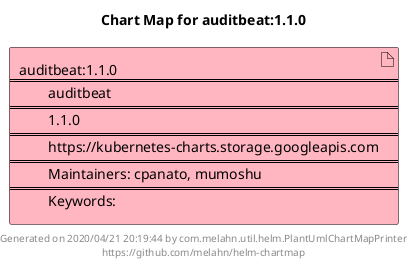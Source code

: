 @startuml
skinparam linetype ortho
skinparam backgroundColor white
skinparam usecaseBorderColor black
skinparam usecaseArrowColor LightSlateGray
skinparam artifactBorderColor black
skinparam artifactArrowColor LightSlateGray

title Chart Map for auditbeat:1.1.0

'There is one referenced Helm Chart
artifact "auditbeat:1.1.0\n====\n\tauditbeat\n====\n\t1.1.0\n====\n\thttps://kubernetes-charts.storage.googleapis.com\n====\n\tMaintainers: cpanato, mumoshu\n====\n\tKeywords: " as auditbeat_1_1_0 #LightPink

'There are 0 referenced Docker Images

'Chart Dependencies

center footer Generated on 2020/04/21 20:19:44 by com.melahn.util.helm.PlantUmlChartMapPrinter\nhttps://github.com/melahn/helm-chartmap
@enduml
